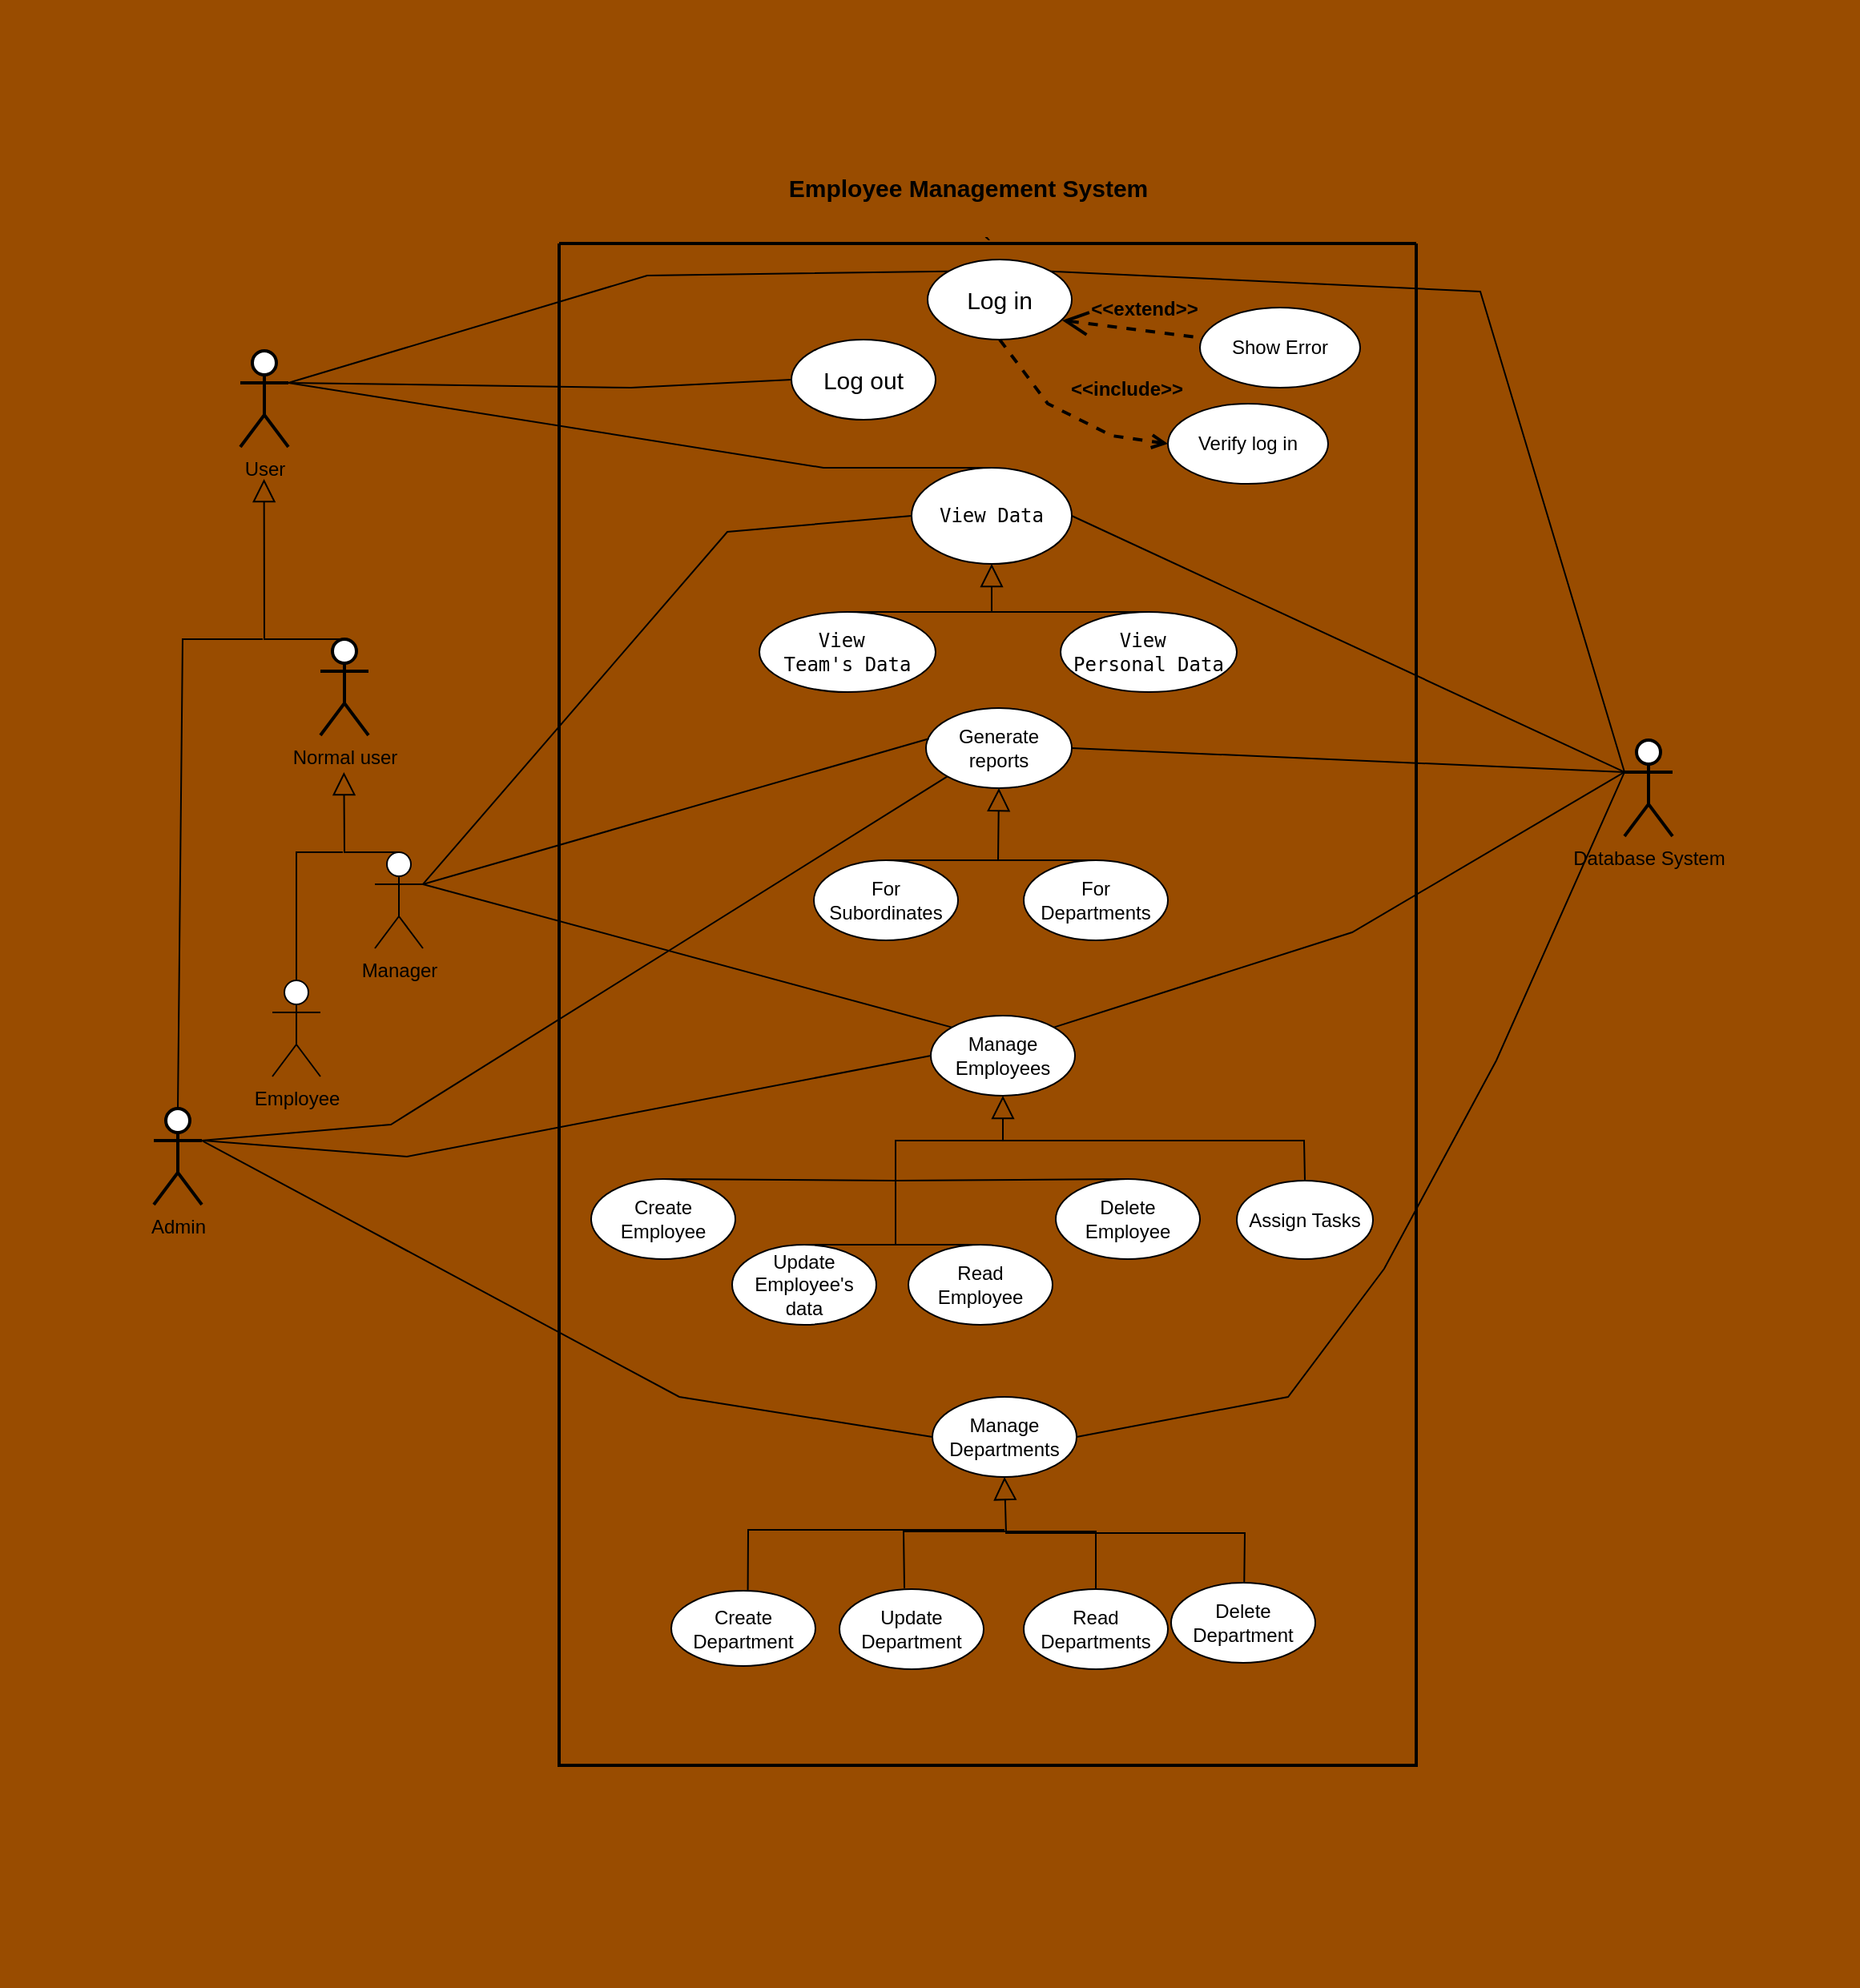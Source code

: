<mxfile version="24.8.0">
  <diagram name="Page-1" id="XrRoJyVoxyt1KXuFEkB2">
    <mxGraphModel dx="1900" dy="1922" grid="1" gridSize="10" guides="1" tooltips="1" connect="1" arrows="1" fold="1" page="1" pageScale="1" pageWidth="850" pageHeight="1100" background="#994C00" math="0" shadow="0">
      <root>
        <mxCell id="0" />
        <mxCell id="1" parent="0" />
        <mxCell id="JxsMiMLw6dN9_I1CwBWg-2" value="`" style="swimlane;startSize=0;strokeWidth=2;" parent="1" vertex="1">
          <mxGeometry x="-255" y="-430" width="535" height="950" as="geometry">
            <mxRectangle y="110" width="50" height="40" as="alternateBounds" />
          </mxGeometry>
        </mxCell>
        <mxCell id="JxsMiMLw6dN9_I1CwBWg-3" value="&lt;span style=&quot;font-size: 15px;&quot;&gt;Log in&lt;br&gt;&lt;/span&gt;" style="ellipse;whiteSpace=wrap;html=1;" parent="JxsMiMLw6dN9_I1CwBWg-2" vertex="1">
          <mxGeometry x="230" y="10" width="90" height="50" as="geometry" />
        </mxCell>
        <mxCell id="JxsMiMLw6dN9_I1CwBWg-5" value="Verify log in" style="ellipse;whiteSpace=wrap;html=1;" parent="JxsMiMLw6dN9_I1CwBWg-2" vertex="1">
          <mxGeometry x="380" y="100" width="100" height="50" as="geometry" />
        </mxCell>
        <mxCell id="JxsMiMLw6dN9_I1CwBWg-4" value="Show Error" style="ellipse;whiteSpace=wrap;html=1;" parent="JxsMiMLw6dN9_I1CwBWg-2" vertex="1">
          <mxGeometry x="400" y="40" width="100" height="50" as="geometry" />
        </mxCell>
        <mxCell id="JxsMiMLw6dN9_I1CwBWg-7" value="&lt;b&gt;&lt;font style=&quot;font-size: 12px;&quot;&gt;&amp;lt;&amp;lt;extend&amp;gt;&amp;gt;&lt;/font&gt;&lt;/b&gt;" style="edgeStyle=none;html=1;startArrow=open;endArrow=none;startSize=12;verticalAlign=bottom;dashed=1;labelBackgroundColor=none;rounded=0;exitX=0.933;exitY=0.76;exitDx=0;exitDy=0;strokeWidth=2;exitPerimeter=0;" parent="JxsMiMLw6dN9_I1CwBWg-2" source="JxsMiMLw6dN9_I1CwBWg-3" target="JxsMiMLw6dN9_I1CwBWg-4" edge="1">
          <mxGeometry x="0.154" y="4" width="160" relative="1" as="geometry">
            <mxPoint x="170" y="170" as="sourcePoint" />
            <mxPoint x="330" y="170" as="targetPoint" />
            <mxPoint as="offset" />
            <Array as="points" />
          </mxGeometry>
        </mxCell>
        <mxCell id="JxsMiMLw6dN9_I1CwBWg-8" value="&lt;b&gt;&lt;font style=&quot;font-size: 12px;&quot;&gt;&amp;lt;&amp;lt;include&amp;gt;&amp;gt;&lt;/font&gt;&lt;/b&gt;" style="edgeStyle=none;html=1;endArrow=open;verticalAlign=bottom;dashed=1;labelBackgroundColor=none;rounded=0;exitX=0.5;exitY=1;exitDx=0;exitDy=0;strokeWidth=2;entryX=0;entryY=0.5;entryDx=0;entryDy=0;" parent="JxsMiMLw6dN9_I1CwBWg-2" source="JxsMiMLw6dN9_I1CwBWg-3" target="JxsMiMLw6dN9_I1CwBWg-5" edge="1">
          <mxGeometry x="0.556" y="21" width="160" relative="1" as="geometry">
            <mxPoint x="220" y="70" as="sourcePoint" />
            <mxPoint x="304" y="103" as="targetPoint" />
            <mxPoint as="offset" />
            <Array as="points">
              <mxPoint x="305" y="100" />
              <mxPoint x="345" y="120" />
            </Array>
          </mxGeometry>
        </mxCell>
        <mxCell id="JxsMiMLw6dN9_I1CwBWg-23" value="&lt;div&gt;Manage &lt;br&gt;&lt;/div&gt;&lt;div&gt;Employees&lt;br&gt;&lt;/div&gt;" style="ellipse;whiteSpace=wrap;html=1;" parent="JxsMiMLw6dN9_I1CwBWg-2" vertex="1">
          <mxGeometry x="232" y="482" width="90" height="50" as="geometry" />
        </mxCell>
        <mxCell id="JxsMiMLw6dN9_I1CwBWg-25" value="&lt;div&gt;Delete&lt;br&gt;&lt;/div&gt;&lt;div&gt;Employee&lt;br&gt;&lt;/div&gt;" style="ellipse;whiteSpace=wrap;html=1;" parent="JxsMiMLw6dN9_I1CwBWg-2" vertex="1">
          <mxGeometry x="310" y="584" width="90" height="50" as="geometry" />
        </mxCell>
        <mxCell id="JxsMiMLw6dN9_I1CwBWg-24" value="&lt;div&gt;Update&lt;/div&gt;&lt;div&gt;Employee&#39;s&lt;/div&gt;&lt;div&gt;data&lt;br&gt;&lt;/div&gt;" style="ellipse;whiteSpace=wrap;html=1;" parent="JxsMiMLw6dN9_I1CwBWg-2" vertex="1">
          <mxGeometry x="108" y="625" width="90" height="50" as="geometry" />
        </mxCell>
        <mxCell id="f0pmYPqC95e-Tis89BE7-5" value="&lt;div&gt;Read &lt;br&gt;&lt;/div&gt;&lt;div&gt;Employee&lt;br&gt;&lt;/div&gt;" style="ellipse;whiteSpace=wrap;html=1;" parent="JxsMiMLw6dN9_I1CwBWg-2" vertex="1">
          <mxGeometry x="218" y="625" width="90" height="50" as="geometry" />
        </mxCell>
        <mxCell id="f0pmYPqC95e-Tis89BE7-6" value="&lt;div&gt;Create&lt;br&gt;&lt;/div&gt;&lt;div&gt;Employee&lt;br&gt;&lt;/div&gt;" style="ellipse;whiteSpace=wrap;html=1;" parent="JxsMiMLw6dN9_I1CwBWg-2" vertex="1">
          <mxGeometry x="20" y="584" width="90" height="50" as="geometry" />
        </mxCell>
        <mxCell id="JxsMiMLw6dN9_I1CwBWg-26" value="Generate reports" style="ellipse;whiteSpace=wrap;html=1;" parent="JxsMiMLw6dN9_I1CwBWg-2" vertex="1">
          <mxGeometry x="229" y="290" width="91" height="50" as="geometry" />
        </mxCell>
        <mxCell id="f0pmYPqC95e-Tis89BE7-45" value="&lt;code&gt;View Data&lt;/code&gt;" style="ellipse;whiteSpace=wrap;html=1;" parent="JxsMiMLw6dN9_I1CwBWg-2" vertex="1">
          <mxGeometry x="220" y="140" width="100" height="60" as="geometry" />
        </mxCell>
        <mxCell id="f0pmYPqC95e-Tis89BE7-52" value="" style="edgeStyle=none;html=1;endArrow=block;endFill=0;endSize=12;verticalAlign=bottom;rounded=0;entryX=0.5;entryY=1;entryDx=0;entryDy=0;exitX=0.5;exitY=0;exitDx=0;exitDy=0;" parent="JxsMiMLw6dN9_I1CwBWg-2" source="JxsMiMLw6dN9_I1CwBWg-25" target="JxsMiMLw6dN9_I1CwBWg-23" edge="1">
          <mxGeometry width="160" relative="1" as="geometry">
            <mxPoint x="357" y="585" as="sourcePoint" />
            <mxPoint x="300" y="595" as="targetPoint" />
            <Array as="points">
              <mxPoint x="210" y="585" />
              <mxPoint x="210" y="560" />
              <mxPoint x="277" y="560" />
            </Array>
          </mxGeometry>
        </mxCell>
        <mxCell id="f0pmYPqC95e-Tis89BE7-53" value="" style="edgeStyle=none;html=1;endArrow=none;verticalAlign=bottom;rounded=0;exitX=0.5;exitY=0;exitDx=0;exitDy=0;" parent="JxsMiMLw6dN9_I1CwBWg-2" source="f0pmYPqC95e-Tis89BE7-6" edge="1">
          <mxGeometry width="160" relative="1" as="geometry">
            <mxPoint x="70" y="565" as="sourcePoint" />
            <mxPoint x="210" y="585" as="targetPoint" />
          </mxGeometry>
        </mxCell>
        <mxCell id="f0pmYPqC95e-Tis89BE7-55" value="" style="edgeStyle=none;html=1;endArrow=none;verticalAlign=bottom;rounded=0;entryX=0.5;entryY=0;entryDx=0;entryDy=0;exitX=0.5;exitY=0;exitDx=0;exitDy=0;" parent="JxsMiMLw6dN9_I1CwBWg-2" source="JxsMiMLw6dN9_I1CwBWg-24" target="f0pmYPqC95e-Tis89BE7-5" edge="1">
          <mxGeometry width="160" relative="1" as="geometry">
            <mxPoint x="-2" y="525" as="sourcePoint" />
            <mxPoint x="158" y="525" as="targetPoint" />
          </mxGeometry>
        </mxCell>
        <mxCell id="f0pmYPqC95e-Tis89BE7-57" value="" style="edgeStyle=none;html=1;endArrow=none;verticalAlign=bottom;rounded=0;" parent="JxsMiMLw6dN9_I1CwBWg-2" edge="1">
          <mxGeometry width="160" relative="1" as="geometry">
            <mxPoint x="210" y="585" as="sourcePoint" />
            <mxPoint x="210" y="625" as="targetPoint" />
          </mxGeometry>
        </mxCell>
        <mxCell id="Ma0ZafueXGMpJPAvqaDE-1" value="&lt;span style=&quot;font-size: 15px;&quot;&gt;Log out&lt;br&gt;&lt;/span&gt;" style="ellipse;whiteSpace=wrap;html=1;" parent="JxsMiMLw6dN9_I1CwBWg-2" vertex="1">
          <mxGeometry x="145" y="60" width="90" height="50" as="geometry" />
        </mxCell>
        <mxCell id="Ma0ZafueXGMpJPAvqaDE-7" value="Assign Tasks" style="ellipse;whiteSpace=wrap;html=1;" parent="JxsMiMLw6dN9_I1CwBWg-2" vertex="1">
          <mxGeometry x="423" y="585" width="85" height="49" as="geometry" />
        </mxCell>
        <mxCell id="f0pmYPqC95e-Tis89BE7-16" value="&lt;div&gt;Create&lt;br&gt;&lt;/div&gt;&lt;div&gt;Department&lt;br&gt;&lt;/div&gt;" style="ellipse;whiteSpace=wrap;html=1;" parent="JxsMiMLw6dN9_I1CwBWg-2" vertex="1">
          <mxGeometry x="70" y="841" width="90" height="47" as="geometry" />
        </mxCell>
        <mxCell id="f0pmYPqC95e-Tis89BE7-13" value="&lt;div&gt;Delete&lt;br&gt;&lt;/div&gt;&lt;div&gt;Department&lt;br&gt;&lt;/div&gt;" style="ellipse;whiteSpace=wrap;html=1;" parent="JxsMiMLw6dN9_I1CwBWg-2" vertex="1">
          <mxGeometry x="382" y="836" width="90" height="50" as="geometry" />
        </mxCell>
        <mxCell id="Ma0ZafueXGMpJPAvqaDE-16" value="For Departments" style="ellipse;whiteSpace=wrap;html=1;" parent="JxsMiMLw6dN9_I1CwBWg-2" vertex="1">
          <mxGeometry x="290" y="385" width="90" height="50" as="geometry" />
        </mxCell>
        <mxCell id="Ma0ZafueXGMpJPAvqaDE-15" value="For Subordinates" style="ellipse;whiteSpace=wrap;html=1;" parent="JxsMiMLw6dN9_I1CwBWg-2" vertex="1">
          <mxGeometry x="159" y="385" width="90" height="50" as="geometry" />
        </mxCell>
        <mxCell id="Ma0ZafueXGMpJPAvqaDE-17" value="" style="edgeStyle=none;html=1;endArrow=block;endFill=0;endSize=12;verticalAlign=bottom;rounded=0;entryX=0.5;entryY=1;entryDx=0;entryDy=0;exitX=0.5;exitY=0;exitDx=0;exitDy=0;" parent="JxsMiMLw6dN9_I1CwBWg-2" source="Ma0ZafueXGMpJPAvqaDE-16" target="JxsMiMLw6dN9_I1CwBWg-26" edge="1">
          <mxGeometry width="160" relative="1" as="geometry">
            <mxPoint x="199" y="375" as="sourcePoint" />
            <mxPoint x="359" y="375" as="targetPoint" />
            <Array as="points">
              <mxPoint x="274" y="385" />
            </Array>
          </mxGeometry>
        </mxCell>
        <mxCell id="f0pmYPqC95e-Tis89BE7-12" value="&lt;div&gt;Manage &lt;br&gt;&lt;/div&gt;&lt;div&gt;Departments&lt;br&gt;&lt;/div&gt;" style="ellipse;whiteSpace=wrap;html=1;" parent="JxsMiMLw6dN9_I1CwBWg-2" vertex="1">
          <mxGeometry x="233" y="720" width="90" height="50" as="geometry" />
        </mxCell>
        <mxCell id="f0pmYPqC95e-Tis89BE7-17" value="" style="edgeStyle=none;html=1;endArrow=block;endFill=0;endSize=12;verticalAlign=bottom;rounded=0;entryX=0.5;entryY=1;entryDx=0;entryDy=0;exitX=0.507;exitY=0.007;exitDx=0;exitDy=0;exitPerimeter=0;" parent="JxsMiMLw6dN9_I1CwBWg-2" source="f0pmYPqC95e-Tis89BE7-13" target="f0pmYPqC95e-Tis89BE7-12" edge="1">
          <mxGeometry width="160" relative="1" as="geometry">
            <mxPoint x="428" y="850" as="sourcePoint" />
            <mxPoint x="318" y="890" as="targetPoint" />
            <Array as="points">
              <mxPoint x="428" y="805" />
              <mxPoint x="279" y="805" />
            </Array>
          </mxGeometry>
        </mxCell>
        <mxCell id="L_jCUBqq8lrnTgBS9CsD-5" value="" style="edgeStyle=none;html=1;endArrow=none;verticalAlign=bottom;rounded=0;entryX=0.5;entryY=0;entryDx=0;entryDy=0;" parent="JxsMiMLw6dN9_I1CwBWg-2" target="Ma0ZafueXGMpJPAvqaDE-7" edge="1">
          <mxGeometry width="160" relative="1" as="geometry">
            <mxPoint x="275" y="560" as="sourcePoint" />
            <mxPoint x="525" y="571" as="targetPoint" />
            <Array as="points">
              <mxPoint x="465" y="560" />
            </Array>
          </mxGeometry>
        </mxCell>
        <mxCell id="L_jCUBqq8lrnTgBS9CsD-24" value="&lt;div&gt;&lt;code&gt;View&amp;nbsp;&lt;/code&gt;&lt;/div&gt;&lt;div&gt;&lt;code&gt;Personal Data&lt;/code&gt;&lt;/div&gt;" style="ellipse;whiteSpace=wrap;html=1;" parent="JxsMiMLw6dN9_I1CwBWg-2" vertex="1">
          <mxGeometry x="313" y="230" width="110" height="50" as="geometry" />
        </mxCell>
        <mxCell id="L_jCUBqq8lrnTgBS9CsD-26" value="&lt;div&gt;&lt;code&gt;View&amp;nbsp;&lt;/code&gt;&lt;/div&gt;&lt;div&gt;&lt;code&gt;Team&#39;s Data&lt;/code&gt;&lt;/div&gt;" style="ellipse;whiteSpace=wrap;html=1;" parent="JxsMiMLw6dN9_I1CwBWg-2" vertex="1">
          <mxGeometry x="125" y="230" width="110" height="50" as="geometry" />
        </mxCell>
        <mxCell id="L_jCUBqq8lrnTgBS9CsD-30" value="" style="edgeStyle=none;html=1;endArrow=block;endFill=0;endSize=12;verticalAlign=bottom;rounded=0;entryX=0.5;entryY=1;entryDx=0;entryDy=0;exitX=0.5;exitY=0;exitDx=0;exitDy=0;" parent="JxsMiMLw6dN9_I1CwBWg-2" source="L_jCUBqq8lrnTgBS9CsD-24" target="f0pmYPqC95e-Tis89BE7-45" edge="1">
          <mxGeometry width="160" relative="1" as="geometry">
            <mxPoint x="368" y="230" as="sourcePoint" />
            <mxPoint x="325" y="210" as="targetPoint" />
            <Array as="points">
              <mxPoint x="270" y="230" />
            </Array>
          </mxGeometry>
        </mxCell>
        <mxCell id="L_jCUBqq8lrnTgBS9CsD-31" value="" style="edgeStyle=none;html=1;endArrow=none;verticalAlign=bottom;rounded=0;exitX=0.5;exitY=0;exitDx=0;exitDy=0;" parent="JxsMiMLw6dN9_I1CwBWg-2" source="L_jCUBqq8lrnTgBS9CsD-26" edge="1">
          <mxGeometry width="160" relative="1" as="geometry">
            <mxPoint x="180" y="230" as="sourcePoint" />
            <mxPoint x="275" y="230" as="targetPoint" />
          </mxGeometry>
        </mxCell>
        <mxCell id="f0pmYPqC95e-Tis89BE7-15" value="&lt;div&gt;Read &lt;br&gt;&lt;/div&gt;&lt;div&gt;Departments&lt;br&gt;&lt;/div&gt;" style="ellipse;whiteSpace=wrap;html=1;" parent="JxsMiMLw6dN9_I1CwBWg-2" vertex="1">
          <mxGeometry x="290" y="840" width="90" height="50" as="geometry" />
        </mxCell>
        <mxCell id="f0pmYPqC95e-Tis89BE7-14" value="&lt;div&gt;Update&lt;/div&gt;&lt;div&gt;Department&lt;br&gt;&lt;/div&gt;" style="ellipse;whiteSpace=wrap;html=1;" parent="JxsMiMLw6dN9_I1CwBWg-2" vertex="1">
          <mxGeometry x="175" y="840" width="90" height="50" as="geometry" />
        </mxCell>
        <mxCell id="L_jCUBqq8lrnTgBS9CsD-32" value="" style="edgeStyle=none;html=1;endArrow=none;verticalAlign=bottom;rounded=0;entryX=0.5;entryY=0;entryDx=0;entryDy=0;exitX=0.45;exitY=-0.012;exitDx=0;exitDy=0;exitPerimeter=0;" parent="JxsMiMLw6dN9_I1CwBWg-2" source="f0pmYPqC95e-Tis89BE7-14" target="f0pmYPqC95e-Tis89BE7-15" edge="1">
          <mxGeometry width="160" relative="1" as="geometry">
            <mxPoint x="185" y="804" as="sourcePoint" />
            <mxPoint x="345" y="804" as="targetPoint" />
            <Array as="points">
              <mxPoint x="215" y="804" />
              <mxPoint x="335" y="804" />
            </Array>
          </mxGeometry>
        </mxCell>
        <mxCell id="L_jCUBqq8lrnTgBS9CsD-33" value="" style="edgeStyle=none;html=1;endArrow=none;verticalAlign=bottom;rounded=0;exitX=0.531;exitY=0.009;exitDx=0;exitDy=0;exitPerimeter=0;" parent="JxsMiMLw6dN9_I1CwBWg-2" source="f0pmYPqC95e-Tis89BE7-16" edge="1">
          <mxGeometry width="160" relative="1" as="geometry">
            <mxPoint x="118" y="844" as="sourcePoint" />
            <mxPoint x="278" y="803" as="targetPoint" />
            <Array as="points">
              <mxPoint x="118" y="803" />
            </Array>
          </mxGeometry>
        </mxCell>
        <mxCell id="JxsMiMLw6dN9_I1CwBWg-9" value="User" style="shape=umlActor;html=1;verticalLabelPosition=bottom;verticalAlign=top;align=center;strokeWidth=2;" parent="1" vertex="1">
          <mxGeometry x="-454" y="-363" width="30" height="60" as="geometry" />
        </mxCell>
        <mxCell id="JxsMiMLw6dN9_I1CwBWg-11" value="" style="edgeStyle=none;html=1;endArrow=none;verticalAlign=bottom;rounded=0;entryX=0;entryY=0;entryDx=0;entryDy=0;strokeWidth=1;exitX=1;exitY=0.333;exitDx=0;exitDy=0;exitPerimeter=0;" parent="1" source="JxsMiMLw6dN9_I1CwBWg-9" target="JxsMiMLw6dN9_I1CwBWg-3" edge="1">
          <mxGeometry width="160" relative="1" as="geometry">
            <mxPoint x="-380" y="-270" as="sourcePoint" />
            <mxPoint y="-280" as="targetPoint" />
            <Array as="points">
              <mxPoint x="-200" y="-410" />
            </Array>
          </mxGeometry>
        </mxCell>
        <mxCell id="JxsMiMLw6dN9_I1CwBWg-28" value="Admin" style="shape=umlActor;html=1;verticalLabelPosition=bottom;verticalAlign=top;align=center;strokeWidth=2;" parent="1" vertex="1">
          <mxGeometry x="-508" y="110" width="30" height="60" as="geometry" />
        </mxCell>
        <mxCell id="JxsMiMLw6dN9_I1CwBWg-29" value="Normal user" style="shape=umlActor;html=1;verticalLabelPosition=bottom;verticalAlign=top;align=center;strokeWidth=2;" parent="1" vertex="1">
          <mxGeometry x="-404" y="-183" width="30" height="60" as="geometry" />
        </mxCell>
        <mxCell id="JxsMiMLw6dN9_I1CwBWg-35" value="" style="edgeStyle=none;html=1;endArrow=block;endFill=0;endSize=12;verticalAlign=bottom;rounded=0;exitX=0.5;exitY=0;exitDx=0;exitDy=0;exitPerimeter=0;" parent="1" source="JxsMiMLw6dN9_I1CwBWg-29" edge="1">
          <mxGeometry width="160" relative="1" as="geometry">
            <mxPoint x="-394" y="-183" as="sourcePoint" />
            <mxPoint x="-439.2" y="-283.003" as="targetPoint" />
            <Array as="points">
              <mxPoint x="-439" y="-183" />
            </Array>
          </mxGeometry>
        </mxCell>
        <mxCell id="JxsMiMLw6dN9_I1CwBWg-36" value="" style="edgeStyle=none;html=1;endArrow=none;verticalAlign=bottom;rounded=0;exitX=0.5;exitY=0;exitDx=0;exitDy=0;exitPerimeter=0;" parent="1" source="JxsMiMLw6dN9_I1CwBWg-28" edge="1">
          <mxGeometry width="160" relative="1" as="geometry">
            <mxPoint x="-489" y="-181" as="sourcePoint" />
            <mxPoint x="-440" y="-183" as="targetPoint" />
            <Array as="points">
              <mxPoint x="-490" y="-183" />
            </Array>
          </mxGeometry>
        </mxCell>
        <mxCell id="f0pmYPqC95e-Tis89BE7-40" value="" style="edgeStyle=none;html=1;endArrow=block;endFill=0;endSize=12;verticalAlign=bottom;rounded=0;exitX=0.5;exitY=0;exitDx=0;exitDy=0;exitPerimeter=0;" parent="1" source="f0pmYPqC95e-Tis89BE7-41" edge="1">
          <mxGeometry width="160" relative="1" as="geometry">
            <mxPoint x="-389.33" y="-70" as="sourcePoint" />
            <mxPoint x="-389.33" y="-100" as="targetPoint" />
            <Array as="points">
              <mxPoint x="-389" y="-50" />
            </Array>
          </mxGeometry>
        </mxCell>
        <mxCell id="f0pmYPqC95e-Tis89BE7-41" value="Manager" style="shape=umlActor;html=1;verticalLabelPosition=bottom;verticalAlign=top;align=center;" parent="1" vertex="1">
          <mxGeometry x="-370" y="-50" width="30" height="60" as="geometry" />
        </mxCell>
        <mxCell id="f0pmYPqC95e-Tis89BE7-42" value="Employee" style="shape=umlActor;html=1;verticalLabelPosition=bottom;verticalAlign=top;align=center;" parent="1" vertex="1">
          <mxGeometry x="-434" y="30" width="30" height="60" as="geometry" />
        </mxCell>
        <mxCell id="f0pmYPqC95e-Tis89BE7-44" value="" style="edgeStyle=none;html=1;endArrow=none;verticalAlign=bottom;rounded=0;exitX=0.5;exitY=0;exitDx=0;exitDy=0;exitPerimeter=0;" parent="1" source="f0pmYPqC95e-Tis89BE7-42" edge="1">
          <mxGeometry width="160" relative="1" as="geometry">
            <mxPoint x="-460" y="-120" as="sourcePoint" />
            <mxPoint x="-390" y="-50" as="targetPoint" />
            <Array as="points">
              <mxPoint x="-419" y="-50" />
            </Array>
          </mxGeometry>
        </mxCell>
        <mxCell id="JxsMiMLw6dN9_I1CwBWg-37" value="" style="edgeStyle=none;html=1;endArrow=none;verticalAlign=bottom;rounded=0;entryX=0;entryY=0.5;entryDx=0;entryDy=0;strokeWidth=1;exitX=1;exitY=0.333;exitDx=0;exitDy=0;exitPerimeter=0;" parent="1" source="f0pmYPqC95e-Tis89BE7-41" target="f0pmYPqC95e-Tis89BE7-45" edge="1">
          <mxGeometry width="160" relative="1" as="geometry">
            <mxPoint x="-840" y="426" as="sourcePoint" />
            <mxPoint x="-345" y="200" as="targetPoint" />
            <Array as="points">
              <mxPoint x="-150" y="-250" />
            </Array>
          </mxGeometry>
        </mxCell>
        <mxCell id="f0pmYPqC95e-Tis89BE7-58" value="" style="edgeStyle=none;html=1;endArrow=none;verticalAlign=bottom;rounded=0;exitX=1;exitY=0.333;exitDx=0;exitDy=0;exitPerimeter=0;entryX=0;entryY=0.5;entryDx=0;entryDy=0;" parent="1" source="JxsMiMLw6dN9_I1CwBWg-28" target="JxsMiMLw6dN9_I1CwBWg-23" edge="1">
          <mxGeometry width="160" relative="1" as="geometry">
            <mxPoint x="-430" y="100" as="sourcePoint" />
            <mxPoint x="-270" y="100" as="targetPoint" />
            <Array as="points">
              <mxPoint x="-350" y="140" />
            </Array>
          </mxGeometry>
        </mxCell>
        <mxCell id="f0pmYPqC95e-Tis89BE7-59" value="" style="edgeStyle=none;html=1;endArrow=none;verticalAlign=bottom;rounded=0;exitX=1;exitY=0.333;exitDx=0;exitDy=0;exitPerimeter=0;entryX=0;entryY=0.5;entryDx=0;entryDy=0;" parent="1" source="JxsMiMLw6dN9_I1CwBWg-28" target="f0pmYPqC95e-Tis89BE7-12" edge="1">
          <mxGeometry width="160" relative="1" as="geometry">
            <mxPoint x="-470" y="140" as="sourcePoint" />
            <mxPoint x="-45" y="19" as="targetPoint" />
            <Array as="points">
              <mxPoint x="-180" y="290" />
            </Array>
          </mxGeometry>
        </mxCell>
        <mxCell id="f0pmYPqC95e-Tis89BE7-60" value="" style="edgeStyle=none;html=1;endArrow=none;verticalAlign=bottom;rounded=0;entryX=0;entryY=1;entryDx=0;entryDy=0;exitX=1;exitY=0.333;exitDx=0;exitDy=0;exitPerimeter=0;" parent="1" source="JxsMiMLw6dN9_I1CwBWg-28" target="JxsMiMLw6dN9_I1CwBWg-26" edge="1">
          <mxGeometry width="160" relative="1" as="geometry">
            <mxPoint x="-470" y="130" as="sourcePoint" />
            <mxPoint x="-45" y="19" as="targetPoint" />
            <Array as="points">
              <mxPoint x="-360" y="120" />
            </Array>
          </mxGeometry>
        </mxCell>
        <mxCell id="f0pmYPqC95e-Tis89BE7-61" value="&lt;font style=&quot;font-size: 15px;&quot;&gt;&lt;b&gt;Employee Management System&lt;br&gt;&lt;/b&gt;&lt;/font&gt;" style="text;html=1;align=center;verticalAlign=middle;resizable=0;points=[];autosize=1;" parent="1" vertex="1">
          <mxGeometry x="-130" y="-480" width="260" height="30" as="geometry" />
        </mxCell>
        <mxCell id="Ma0ZafueXGMpJPAvqaDE-2" value="" style="edgeStyle=none;html=1;endArrow=none;verticalAlign=bottom;rounded=0;strokeWidth=1;exitX=1;exitY=0.333;exitDx=0;exitDy=0;exitPerimeter=0;entryX=0;entryY=0.5;entryDx=0;entryDy=0;" parent="1" source="JxsMiMLw6dN9_I1CwBWg-9" target="Ma0ZafueXGMpJPAvqaDE-1" edge="1">
          <mxGeometry width="160" relative="1" as="geometry">
            <mxPoint x="-414" y="-333" as="sourcePoint" />
            <mxPoint x="-180" y="-170" as="targetPoint" />
            <Array as="points">
              <mxPoint x="-210" y="-340" />
            </Array>
          </mxGeometry>
        </mxCell>
        <mxCell id="Ma0ZafueXGMpJPAvqaDE-19" value="" style="edgeStyle=none;html=1;endArrow=none;verticalAlign=bottom;rounded=0;exitX=0.5;exitY=0;exitDx=0;exitDy=0;" parent="1" source="Ma0ZafueXGMpJPAvqaDE-15" edge="1">
          <mxGeometry width="160" relative="1" as="geometry">
            <mxPoint x="-378" y="15" as="sourcePoint" />
            <mxPoint x="20" y="-45" as="targetPoint" />
          </mxGeometry>
        </mxCell>
        <mxCell id="L_jCUBqq8lrnTgBS9CsD-2" value="" style="edgeStyle=none;html=1;endArrow=none;verticalAlign=bottom;rounded=0;strokeWidth=1;exitX=1;exitY=0.333;exitDx=0;exitDy=0;exitPerimeter=0;entryX=0.5;entryY=0;entryDx=0;entryDy=0;" parent="1" source="JxsMiMLw6dN9_I1CwBWg-9" target="f0pmYPqC95e-Tis89BE7-45" edge="1">
          <mxGeometry width="160" relative="1" as="geometry">
            <mxPoint x="-414" y="-333" as="sourcePoint" />
            <mxPoint x="-20" y="-90" as="targetPoint" />
            <Array as="points">
              <mxPoint x="-90" y="-290" />
            </Array>
          </mxGeometry>
        </mxCell>
        <mxCell id="L_jCUBqq8lrnTgBS9CsD-4" value="" style="edgeStyle=none;html=1;endArrow=none;verticalAlign=bottom;rounded=0;entryX=0.02;entryY=0.383;entryDx=0;entryDy=0;strokeWidth=1;exitX=1;exitY=0.333;exitDx=0;exitDy=0;exitPerimeter=0;entryPerimeter=0;" parent="1" source="f0pmYPqC95e-Tis89BE7-41" target="JxsMiMLw6dN9_I1CwBWg-26" edge="1">
          <mxGeometry width="160" relative="1" as="geometry">
            <mxPoint x="-330" y="-20" as="sourcePoint" />
            <mxPoint x="-173" y="-115" as="targetPoint" />
            <Array as="points" />
          </mxGeometry>
        </mxCell>
        <mxCell id="L_jCUBqq8lrnTgBS9CsD-6" value="" style="edgeStyle=none;html=1;endArrow=none;verticalAlign=bottom;rounded=0;entryX=0;entryY=0;entryDx=0;entryDy=0;exitX=1;exitY=0.333;exitDx=0;exitDy=0;exitPerimeter=0;" parent="1" source="f0pmYPqC95e-Tis89BE7-41" target="JxsMiMLw6dN9_I1CwBWg-23" edge="1">
          <mxGeometry width="160" relative="1" as="geometry">
            <mxPoint x="-468" y="140" as="sourcePoint" />
            <mxPoint x="27" y="18" as="targetPoint" />
            <Array as="points" />
          </mxGeometry>
        </mxCell>
        <mxCell id="L_jCUBqq8lrnTgBS9CsD-7" value="Database System " style="shape=umlActor;html=1;verticalLabelPosition=bottom;verticalAlign=top;align=center;strokeWidth=2;" parent="1" vertex="1">
          <mxGeometry x="410" y="-120" width="30" height="60" as="geometry" />
        </mxCell>
        <mxCell id="L_jCUBqq8lrnTgBS9CsD-14" value="" style="edgeStyle=none;html=1;endArrow=none;verticalAlign=bottom;rounded=0;strokeWidth=1;exitX=1;exitY=0.5;exitDx=0;exitDy=0;entryX=0;entryY=0.333;entryDx=0;entryDy=0;entryPerimeter=0;" parent="1" source="f0pmYPqC95e-Tis89BE7-45" target="L_jCUBqq8lrnTgBS9CsD-7" edge="1">
          <mxGeometry width="160" relative="1" as="geometry">
            <mxPoint x="75.0" y="-90" as="sourcePoint" />
            <mxPoint x="520" y="-150" as="targetPoint" />
            <Array as="points" />
          </mxGeometry>
        </mxCell>
        <mxCell id="L_jCUBqq8lrnTgBS9CsD-18" value="" style="edgeStyle=none;html=1;endArrow=none;verticalAlign=bottom;rounded=0;strokeWidth=1;exitX=1;exitY=0;exitDx=0;exitDy=0;entryX=0;entryY=0.333;entryDx=0;entryDy=0;entryPerimeter=0;" parent="1" source="JxsMiMLw6dN9_I1CwBWg-3" target="L_jCUBqq8lrnTgBS9CsD-7" edge="1">
          <mxGeometry width="160" relative="1" as="geometry">
            <mxPoint x="140" y="-160" as="sourcePoint" />
            <mxPoint x="410" y="-100" as="targetPoint" />
            <Array as="points">
              <mxPoint x="320" y="-400" />
            </Array>
          </mxGeometry>
        </mxCell>
        <mxCell id="L_jCUBqq8lrnTgBS9CsD-19" value="" style="edgeStyle=none;html=1;endArrow=none;verticalAlign=bottom;rounded=0;strokeWidth=1;exitX=1;exitY=0.5;exitDx=0;exitDy=0;entryX=0;entryY=0.333;entryDx=0;entryDy=0;entryPerimeter=0;" parent="1" source="JxsMiMLw6dN9_I1CwBWg-26" target="L_jCUBqq8lrnTgBS9CsD-7" edge="1">
          <mxGeometry width="160" relative="1" as="geometry">
            <mxPoint x="95" y="-160" as="sourcePoint" />
            <mxPoint x="420" y="-90" as="targetPoint" />
            <Array as="points" />
          </mxGeometry>
        </mxCell>
        <mxCell id="L_jCUBqq8lrnTgBS9CsD-20" value="" style="edgeStyle=none;html=1;endArrow=none;verticalAlign=bottom;rounded=0;strokeWidth=1;exitX=1;exitY=0;exitDx=0;exitDy=0;entryX=0;entryY=0.333;entryDx=0;entryDy=0;entryPerimeter=0;" parent="1" source="JxsMiMLw6dN9_I1CwBWg-23" target="L_jCUBqq8lrnTgBS9CsD-7" edge="1">
          <mxGeometry width="160" relative="1" as="geometry">
            <mxPoint x="105" y="15" as="sourcePoint" />
            <mxPoint x="420" y="-90" as="targetPoint" />
            <Array as="points">
              <mxPoint x="240" />
            </Array>
          </mxGeometry>
        </mxCell>
        <mxCell id="L_jCUBqq8lrnTgBS9CsD-22" value="" style="edgeStyle=none;html=1;endArrow=none;verticalAlign=bottom;rounded=0;strokeWidth=1;entryX=0;entryY=0.333;entryDx=0;entryDy=0;entryPerimeter=0;exitX=1;exitY=0.5;exitDx=0;exitDy=0;" parent="1" source="f0pmYPqC95e-Tis89BE7-12" target="L_jCUBqq8lrnTgBS9CsD-7" edge="1">
          <mxGeometry width="160" relative="1" as="geometry">
            <mxPoint x="440" y="280" as="sourcePoint" />
            <mxPoint x="420" y="-90" as="targetPoint" />
            <Array as="points">
              <mxPoint x="200" y="290" />
              <mxPoint x="260" y="210" />
              <mxPoint x="330" y="80" />
            </Array>
          </mxGeometry>
        </mxCell>
        <mxCell id="E6lL7CYEpyxVuo_n6DGL-11" value="&amp;nbsp;" style="text;html=1;align=center;verticalAlign=middle;resizable=0;points=[];autosize=1;strokeColor=none;fillColor=none;" vertex="1" parent="1">
          <mxGeometry x="-14" y="-582" width="30" height="30" as="geometry" />
        </mxCell>
        <mxCell id="E6lL7CYEpyxVuo_n6DGL-12" value="&amp;nbsp;" style="text;html=1;align=center;verticalAlign=middle;resizable=0;points=[];autosize=1;strokeColor=none;fillColor=none;" vertex="1" parent="1">
          <mxGeometry x="526" y="-132" width="30" height="30" as="geometry" />
        </mxCell>
        <mxCell id="E6lL7CYEpyxVuo_n6DGL-13" value="&amp;nbsp;" style="text;html=1;align=center;verticalAlign=middle;resizable=0;points=[];autosize=1;strokeColor=none;fillColor=none;" vertex="1" parent="1">
          <mxGeometry x="-604" y="-142" width="30" height="30" as="geometry" />
        </mxCell>
        <mxCell id="E6lL7CYEpyxVuo_n6DGL-14" value="&amp;nbsp;" style="text;html=1;align=center;verticalAlign=middle;resizable=0;points=[];autosize=1;strokeColor=none;fillColor=none;" vertex="1" parent="1">
          <mxGeometry x="-24" y="628" width="30" height="30" as="geometry" />
        </mxCell>
      </root>
    </mxGraphModel>
  </diagram>
</mxfile>
